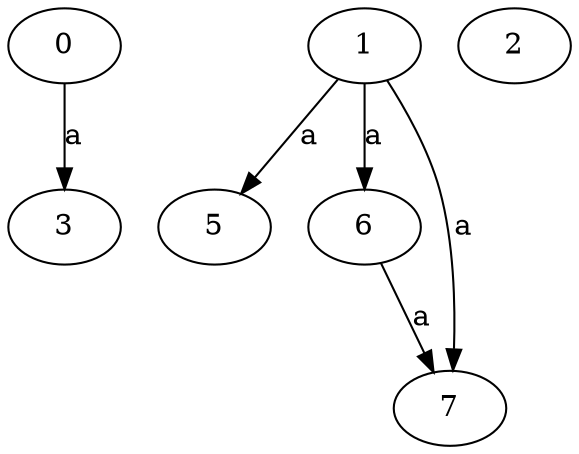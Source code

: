 strict digraph  {
3;
0;
1;
2;
5;
6;
7;
0 -> 3  [label=a];
1 -> 5  [label=a];
1 -> 6  [label=a];
1 -> 7  [label=a];
6 -> 7  [label=a];
}
